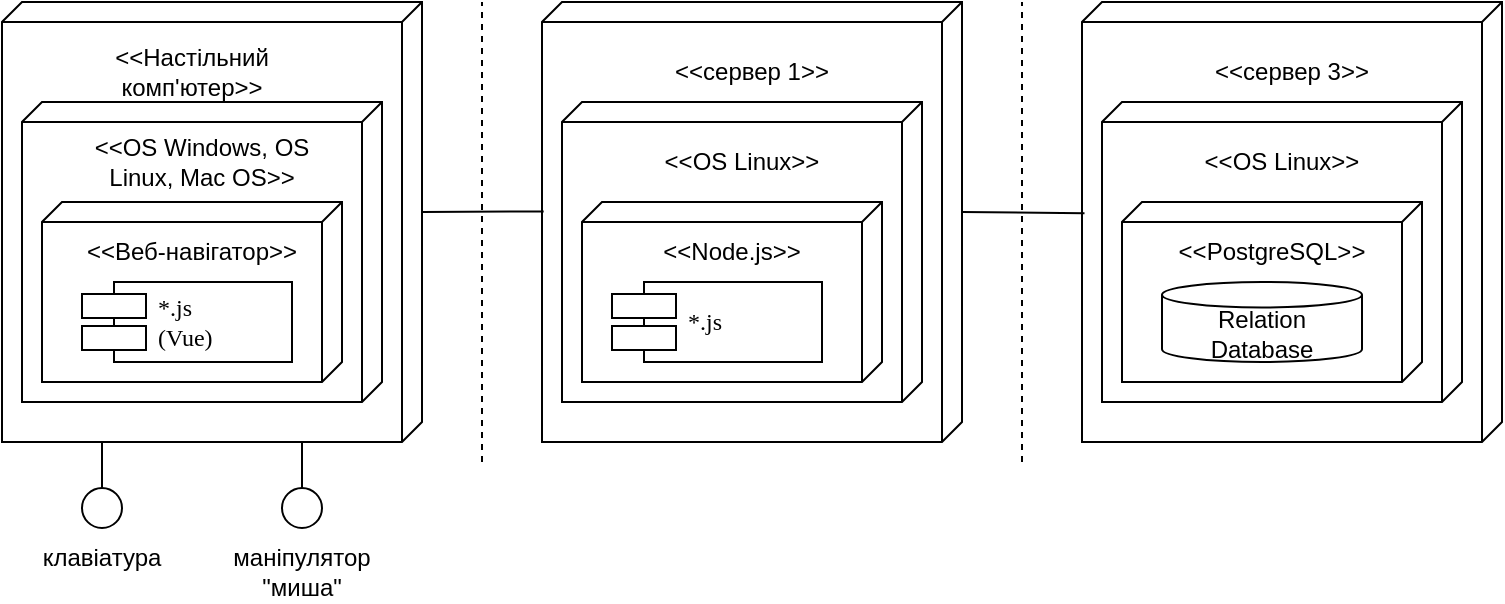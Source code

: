 <mxfile version="22.0.4" type="device">
  <diagram name="Page-1" id="5f0bae14-7c28-e335-631c-24af17079c00">
    <mxGraphModel dx="1050" dy="542" grid="1" gridSize="10" guides="1" tooltips="1" connect="1" arrows="1" fold="1" page="1" pageScale="1" pageWidth="1100" pageHeight="850" background="none" math="0" shadow="0">
      <root>
        <mxCell id="0" />
        <mxCell id="1" parent="0" />
        <mxCell id="39150e848f15840c-1" value="" style="verticalAlign=top;align=left;spacingTop=8;spacingLeft=2;spacingRight=12;shape=cube;size=10;direction=south;fontStyle=4;html=1;rounded=0;shadow=0;comic=0;labelBackgroundColor=none;strokeWidth=1;fontFamily=Verdana;fontSize=12" parent="1" vertex="1">
          <mxGeometry x="120" y="70" width="210" height="220" as="geometry" />
        </mxCell>
        <mxCell id="MW-h_MzCLplX8FIxUJIi-4" value="&amp;lt;&amp;lt;Настільний комп&#39;ютер&amp;gt;&amp;gt;" style="text;html=1;strokeColor=none;fillColor=none;align=center;verticalAlign=middle;whiteSpace=wrap;rounded=0;" parent="1" vertex="1">
          <mxGeometry x="165" y="90" width="100" height="30" as="geometry" />
        </mxCell>
        <mxCell id="MW-h_MzCLplX8FIxUJIi-5" value="" style="verticalAlign=top;align=left;spacingTop=8;spacingLeft=2;spacingRight=12;shape=cube;size=10;direction=south;fontStyle=4;html=1;rounded=0;shadow=0;comic=0;labelBackgroundColor=none;strokeWidth=1;fontFamily=Verdana;fontSize=12" parent="1" vertex="1">
          <mxGeometry x="130" y="120" width="180" height="150" as="geometry" />
        </mxCell>
        <mxCell id="MW-h_MzCLplX8FIxUJIi-6" value="&amp;lt;&amp;lt;OS Windows, OS Linux, Mac OS&amp;gt;&amp;gt;" style="text;html=1;strokeColor=none;fillColor=none;align=center;verticalAlign=middle;whiteSpace=wrap;rounded=0;" parent="1" vertex="1">
          <mxGeometry x="160" y="135" width="120" height="30" as="geometry" />
        </mxCell>
        <mxCell id="MW-h_MzCLplX8FIxUJIi-7" value="" style="verticalAlign=top;align=left;spacingTop=8;spacingLeft=2;spacingRight=12;shape=cube;size=10;direction=south;fontStyle=4;html=1;rounded=0;shadow=0;comic=0;labelBackgroundColor=none;strokeWidth=1;fontFamily=Verdana;fontSize=12" parent="1" vertex="1">
          <mxGeometry x="140" y="170" width="150" height="90" as="geometry" />
        </mxCell>
        <mxCell id="MW-h_MzCLplX8FIxUJIi-8" value="&amp;lt;&amp;lt;Веб-навігатор&amp;gt;&amp;gt;" style="text;html=1;strokeColor=none;fillColor=none;align=center;verticalAlign=middle;whiteSpace=wrap;rounded=0;" parent="1" vertex="1">
          <mxGeometry x="155" y="180" width="120" height="30" as="geometry" />
        </mxCell>
        <mxCell id="MW-h_MzCLplX8FIxUJIi-3" value="*.js&lt;br&gt;(Vue)" style="shape=component;align=left;spacingLeft=36;rounded=0;shadow=0;comic=0;labelBackgroundColor=none;strokeWidth=1;fontFamily=Verdana;fontSize=12;html=1;" parent="1" vertex="1">
          <mxGeometry x="160" y="210" width="105" height="40" as="geometry" />
        </mxCell>
        <mxCell id="MW-h_MzCLplX8FIxUJIi-9" value="" style="group" parent="1" vertex="1" connectable="0">
          <mxGeometry x="160" y="290" width="20" height="43" as="geometry" />
        </mxCell>
        <mxCell id="MW-h_MzCLplX8FIxUJIi-1" value="" style="ellipse;whiteSpace=wrap;html=1;rounded=0;shadow=0;comic=0;labelBackgroundColor=none;strokeWidth=1;fontFamily=Verdana;fontSize=12;align=center;" parent="MW-h_MzCLplX8FIxUJIi-9" vertex="1">
          <mxGeometry y="23" width="20" height="20" as="geometry" />
        </mxCell>
        <mxCell id="MW-h_MzCLplX8FIxUJIi-2" style="edgeStyle=elbowEdgeStyle;rounded=0;html=1;labelBackgroundColor=none;startArrow=none;startFill=0;startSize=8;endArrow=none;endFill=0;endSize=16;fontFamily=Verdana;fontSize=12;" parent="MW-h_MzCLplX8FIxUJIi-9" source="MW-h_MzCLplX8FIxUJIi-1" edge="1">
          <mxGeometry relative="1" as="geometry">
            <mxPoint x="10" as="targetPoint" />
          </mxGeometry>
        </mxCell>
        <mxCell id="MW-h_MzCLplX8FIxUJIi-10" value="клавіатура" style="text;html=1;strokeColor=none;fillColor=none;align=center;verticalAlign=middle;whiteSpace=wrap;rounded=0;" parent="1" vertex="1">
          <mxGeometry x="140" y="333" width="60" height="30" as="geometry" />
        </mxCell>
        <mxCell id="MW-h_MzCLplX8FIxUJIi-11" value="" style="ellipse;whiteSpace=wrap;html=1;rounded=0;shadow=0;comic=0;labelBackgroundColor=none;strokeWidth=1;fontFamily=Verdana;fontSize=12;align=center;" parent="1" vertex="1">
          <mxGeometry x="260" y="313" width="20" height="20" as="geometry" />
        </mxCell>
        <mxCell id="MW-h_MzCLplX8FIxUJIi-12" style="edgeStyle=elbowEdgeStyle;rounded=0;html=1;labelBackgroundColor=none;startArrow=none;startFill=0;startSize=8;endArrow=none;endFill=0;endSize=16;fontFamily=Verdana;fontSize=12;" parent="1" source="MW-h_MzCLplX8FIxUJIi-11" edge="1">
          <mxGeometry relative="1" as="geometry">
            <mxPoint x="270" y="290" as="targetPoint" />
          </mxGeometry>
        </mxCell>
        <mxCell id="MW-h_MzCLplX8FIxUJIi-13" value="маніпулятор&lt;br&gt;&quot;миша&quot;" style="text;html=1;strokeColor=none;fillColor=none;align=center;verticalAlign=middle;whiteSpace=wrap;rounded=0;" parent="1" vertex="1">
          <mxGeometry x="240" y="340" width="60" height="30" as="geometry" />
        </mxCell>
        <mxCell id="MW-h_MzCLplX8FIxUJIi-14" value="" style="verticalAlign=top;align=left;spacingTop=8;spacingLeft=2;spacingRight=12;shape=cube;size=10;direction=south;fontStyle=4;html=1;rounded=0;shadow=0;comic=0;labelBackgroundColor=none;strokeWidth=1;fontFamily=Verdana;fontSize=12" parent="1" vertex="1">
          <mxGeometry x="390" y="70" width="210" height="220" as="geometry" />
        </mxCell>
        <mxCell id="MW-h_MzCLplX8FIxUJIi-15" value="&amp;lt;&amp;lt;сервер 1&amp;gt;&amp;gt;" style="text;html=1;strokeColor=none;fillColor=none;align=center;verticalAlign=middle;whiteSpace=wrap;rounded=0;" parent="1" vertex="1">
          <mxGeometry x="455" y="90" width="80" height="30" as="geometry" />
        </mxCell>
        <mxCell id="MW-h_MzCLplX8FIxUJIi-16" value="" style="verticalAlign=top;align=left;spacingTop=8;spacingLeft=2;spacingRight=12;shape=cube;size=10;direction=south;fontStyle=4;html=1;rounded=0;shadow=0;comic=0;labelBackgroundColor=none;strokeWidth=1;fontFamily=Verdana;fontSize=12" parent="1" vertex="1">
          <mxGeometry x="400" y="120" width="180" height="150" as="geometry" />
        </mxCell>
        <mxCell id="MW-h_MzCLplX8FIxUJIi-17" value="&amp;lt;&amp;lt;OS Linux&amp;gt;&amp;gt;" style="text;html=1;strokeColor=none;fillColor=none;align=center;verticalAlign=middle;whiteSpace=wrap;rounded=0;" parent="1" vertex="1">
          <mxGeometry x="430" y="135" width="120" height="30" as="geometry" />
        </mxCell>
        <mxCell id="MW-h_MzCLplX8FIxUJIi-18" value="" style="verticalAlign=top;align=left;spacingTop=8;spacingLeft=2;spacingRight=12;shape=cube;size=10;direction=south;fontStyle=4;html=1;rounded=0;shadow=0;comic=0;labelBackgroundColor=none;strokeWidth=1;fontFamily=Verdana;fontSize=12" parent="1" vertex="1">
          <mxGeometry x="410" y="170" width="150" height="90" as="geometry" />
        </mxCell>
        <mxCell id="MW-h_MzCLplX8FIxUJIi-19" value="&amp;lt;&amp;lt;Node.js&amp;gt;&amp;gt;" style="text;html=1;strokeColor=none;fillColor=none;align=center;verticalAlign=middle;whiteSpace=wrap;rounded=0;" parent="1" vertex="1">
          <mxGeometry x="425" y="180" width="120" height="30" as="geometry" />
        </mxCell>
        <mxCell id="MW-h_MzCLplX8FIxUJIi-20" value="*.js&lt;br&gt;" style="shape=component;align=left;spacingLeft=36;rounded=0;shadow=0;comic=0;labelBackgroundColor=none;strokeWidth=1;fontFamily=Verdana;fontSize=12;html=1;" parent="1" vertex="1">
          <mxGeometry x="425" y="210" width="105" height="40" as="geometry" />
        </mxCell>
        <mxCell id="MW-h_MzCLplX8FIxUJIi-29" value="" style="endArrow=none;html=1;rounded=0;exitX=0;exitY=0;exitDx=105;exitDy=0;exitPerimeter=0;entryX=0.476;entryY=0.996;entryDx=0;entryDy=0;entryPerimeter=0;" parent="1" source="39150e848f15840c-1" target="MW-h_MzCLplX8FIxUJIi-14" edge="1">
          <mxGeometry width="50" height="50" relative="1" as="geometry">
            <mxPoint x="510" y="340" as="sourcePoint" />
            <mxPoint x="560" y="290" as="targetPoint" />
          </mxGeometry>
        </mxCell>
        <mxCell id="MW-h_MzCLplX8FIxUJIi-30" value="" style="endArrow=none;dashed=1;html=1;rounded=0;" parent="1" edge="1">
          <mxGeometry width="50" height="50" relative="1" as="geometry">
            <mxPoint x="360" y="300" as="sourcePoint" />
            <mxPoint x="360" y="70" as="targetPoint" />
          </mxGeometry>
        </mxCell>
        <mxCell id="MW-h_MzCLplX8FIxUJIi-31" value="" style="verticalAlign=top;align=left;spacingTop=8;spacingLeft=2;spacingRight=12;shape=cube;size=10;direction=south;fontStyle=4;html=1;rounded=0;shadow=0;comic=0;labelBackgroundColor=none;strokeWidth=1;fontFamily=Verdana;fontSize=12" parent="1" vertex="1">
          <mxGeometry x="660" y="70" width="210" height="220" as="geometry" />
        </mxCell>
        <mxCell id="MW-h_MzCLplX8FIxUJIi-32" value="&amp;lt;&amp;lt;сервер 3&amp;gt;&amp;gt;" style="text;html=1;strokeColor=none;fillColor=none;align=center;verticalAlign=middle;whiteSpace=wrap;rounded=0;" parent="1" vertex="1">
          <mxGeometry x="725" y="90" width="80" height="30" as="geometry" />
        </mxCell>
        <mxCell id="MW-h_MzCLplX8FIxUJIi-33" value="" style="verticalAlign=top;align=left;spacingTop=8;spacingLeft=2;spacingRight=12;shape=cube;size=10;direction=south;fontStyle=4;html=1;rounded=0;shadow=0;comic=0;labelBackgroundColor=none;strokeWidth=1;fontFamily=Verdana;fontSize=12" parent="1" vertex="1">
          <mxGeometry x="670" y="120" width="180" height="150" as="geometry" />
        </mxCell>
        <mxCell id="MW-h_MzCLplX8FIxUJIi-34" value="&amp;lt;&amp;lt;OS Linux&amp;gt;&amp;gt;" style="text;html=1;strokeColor=none;fillColor=none;align=center;verticalAlign=middle;whiteSpace=wrap;rounded=0;" parent="1" vertex="1">
          <mxGeometry x="700" y="135" width="120" height="30" as="geometry" />
        </mxCell>
        <mxCell id="MW-h_MzCLplX8FIxUJIi-35" value="" style="verticalAlign=top;align=left;spacingTop=8;spacingLeft=2;spacingRight=12;shape=cube;size=10;direction=south;fontStyle=4;html=1;rounded=0;shadow=0;comic=0;labelBackgroundColor=none;strokeWidth=1;fontFamily=Verdana;fontSize=12" parent="1" vertex="1">
          <mxGeometry x="680" y="170" width="150" height="90" as="geometry" />
        </mxCell>
        <mxCell id="MW-h_MzCLplX8FIxUJIi-36" value="&amp;lt;&amp;lt;PostgreSQL&amp;gt;&amp;gt;" style="text;html=1;strokeColor=none;fillColor=none;align=center;verticalAlign=middle;whiteSpace=wrap;rounded=0;" parent="1" vertex="1">
          <mxGeometry x="695" y="180" width="120" height="30" as="geometry" />
        </mxCell>
        <mxCell id="MW-h_MzCLplX8FIxUJIi-38" value="Relation&lt;br&gt;Database" style="shape=cylinder3;whiteSpace=wrap;html=1;boundedLbl=1;backgroundOutline=1;size=6.4;" parent="1" vertex="1">
          <mxGeometry x="700" y="210" width="100" height="40" as="geometry" />
        </mxCell>
        <mxCell id="MW-h_MzCLplX8FIxUJIi-39" value="" style="endArrow=none;html=1;rounded=0;exitX=0;exitY=0;exitDx=105;exitDy=0;exitPerimeter=0;entryX=0.48;entryY=0.994;entryDx=0;entryDy=0;entryPerimeter=0;" parent="1" source="MW-h_MzCLplX8FIxUJIi-14" target="MW-h_MzCLplX8FIxUJIi-31" edge="1">
          <mxGeometry width="50" height="50" relative="1" as="geometry">
            <mxPoint x="340" y="185" as="sourcePoint" />
            <mxPoint x="400" y="195" as="targetPoint" />
          </mxGeometry>
        </mxCell>
        <mxCell id="MW-h_MzCLplX8FIxUJIi-40" value="" style="endArrow=none;dashed=1;html=1;rounded=0;" parent="1" edge="1">
          <mxGeometry width="50" height="50" relative="1" as="geometry">
            <mxPoint x="630" y="300" as="sourcePoint" />
            <mxPoint x="630" y="70" as="targetPoint" />
          </mxGeometry>
        </mxCell>
      </root>
    </mxGraphModel>
  </diagram>
</mxfile>
